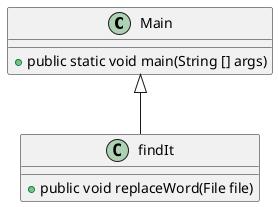 @startuml
'https://plantuml.com/class-diagram

Main <|-- findIt

class Main
{
+public static void main(String [] args)
}

class findIt {
+public void replaceWord(File file)
}

@enduml